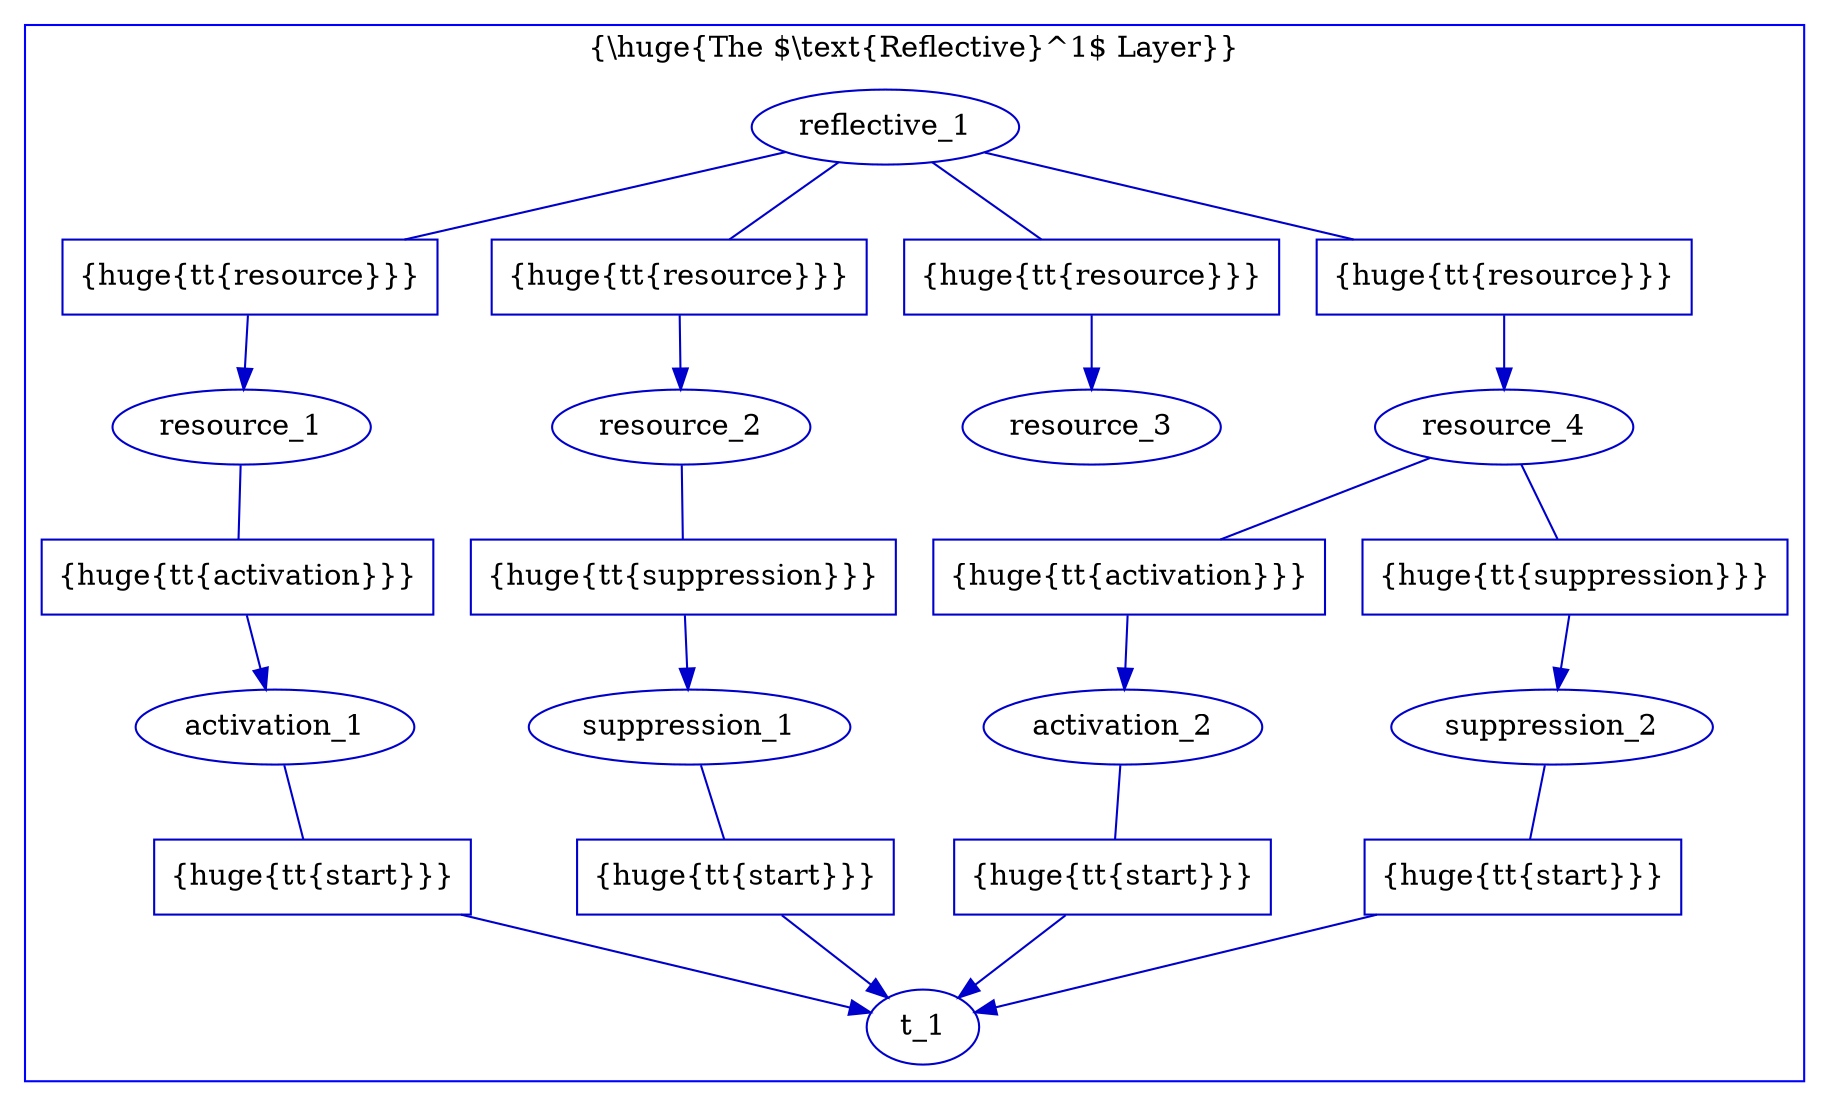 digraph G {

  subgraph cluster_1 {
    label = "{\\huge{The $\\text{Reflective}^1$ Layer}}";
    color=blue
    
    // reflective
    node [fillcolor = white, color = "#0000CC", style = filled];
    edge [color = "#0000CC"];
        
    // t_1
    
    t_1 [texlbl = "{\huge{\tt{Simultaneity}}}"];
    
    // activation_1
    
    activation_1 [texlbl = "{\huge{\tt{Activation}}}"]; 

    activation_1_activation_t_1 [shape=box,style=filled,label="{\huge{\tt{start}}}"];
    activation_1 -> activation_1_activation_t_1 [arrowhead=none];
    activation_1_activation_t_1 -> t_1 [style="-triangle 45"];

    // resource_1^*
    
    resource_1 [texlbl = "{\huge{\tt{Resource*}}}"];
    
    resource_1_activation_activation_1 [shape=box,style=filled,label="{\huge{\tt{activation}}}"];
    resource_1 -> resource_1_activation_activation_1 [arrowhead=none];
    resource_1_activation_activation_1 -> activation_1 [style="-triangle 45"];
    
    // suppression_1
    
    suppression_1 [texlbl = "{\huge{\tt{Suppression}}}"];
    
    suppression_1_activation_t_1 [shape=box,style=filled,label="{\huge{\tt{start}}}"];
    suppression_1 -> suppression_1_activation_t_1 [arrowhead=none];
    suppression_1_activation_t_1 -> t_1 [style="-triangle 45"];

    // resource_2^*
    
    resource_2 [texlbl = "{\huge{\tt{Resource*}}}"];
    
    resource_2_activation_suppression_1 [shape=box,style=filled,label="{\huge{\tt{suppression}}}"];
    resource_2 -> resource_2_activation_suppression_1 [arrowhead=none];
    resource_2_activation_suppression_1 -> suppression_1 [style="-triangle 45"];
    
    // resource_3^*
    
    resource_3 [texlbl = "{\huge{\tt{Resource*}}}"];
    
    // activation_2
    
    activation_2 [texlbl = "{\huge{\tt{Activation}}}"];
    
    activation_2_activation_t_1 [shape=box,style=filled,label="{\huge{\tt{start}}}"];
    activation_2 -> activation_2_activation_t_1 [arrowhead=none];
    activation_2_activation_t_1 -> t_1 [style="-triangle 45"];

    // suppression_2
    
    suppression_2 [texlbl = "{\huge{\tt{Suppression}}}"];
    
    suppression_2_activation_t_1 [shape=box,style=filled,label="{\huge{\tt{start}}}"];
    suppression_2 -> suppression_2_activation_t_1 [arrowhead=none];
    suppression_2_activation_t_1 -> t_1 [style="-triangle 45"];

    // resource_4^*
    
    resource_4 [texlbl = "{\huge{\tt{Resource*}}}"];
    
    resource_4_activation_activation_2 [shape=box,style=filled,label="{\huge{\tt{activation}}}"];
    resource_4 -> resource_4_activation_activation_2 [arrowhead=none];
    resource_4_activation_activation_2 -> activation_2 [style="-triangle 45"];
    
    resource_4_activation_suppression_2 [shape=box,style=filled,label="{\huge{\tt{suppression}}}"];
    resource_4 -> resource_4_activation_suppression_2 [arrowhead=none];
    resource_4_activation_suppression_2 -> suppression_2 [style="-triangle 45"];
    
    // reflective^1
    
    reflective_1 [texlbl = "{\huge{\tt{Reflective}}}"];
    
    reflective_1_event_resource_1 [shape=box,style=filled,label="{\huge{\tt{resource}}}"];
    reflective_1 -> reflective_1_event_resource_1 [arrowhead=none];
    reflective_1_event_resource_1 -> resource_1 [style="-triangle 45"];
    
    reflective_1_event_resource_2 [shape=box,style=filled,label="{\huge{\tt{resource}}}"];
    reflective_1 -> reflective_1_event_resource_2 [arrowhead=none];
    reflective_1_event_resource_2 -> resource_2 [style="-triangle 45"];
    
    reflective_1_event_resource_3 [shape=box,style=filled,label="{\huge{\tt{resource}}}"];
    reflective_1 -> reflective_1_event_resource_3 [arrowhead=none];
    reflective_1_event_resource_3 -> resource_3 [style="-triangle 45"];
    
    reflective_1_event_resource_4 [shape=box,style=filled,label="{\huge{\tt{resource}}}"];
    reflective_1 -> reflective_1_event_resource_4 [arrowhead=none];
    reflective_1_event_resource_4 -> resource_4 [style="-triangle 45"];
    
    
  }
}
